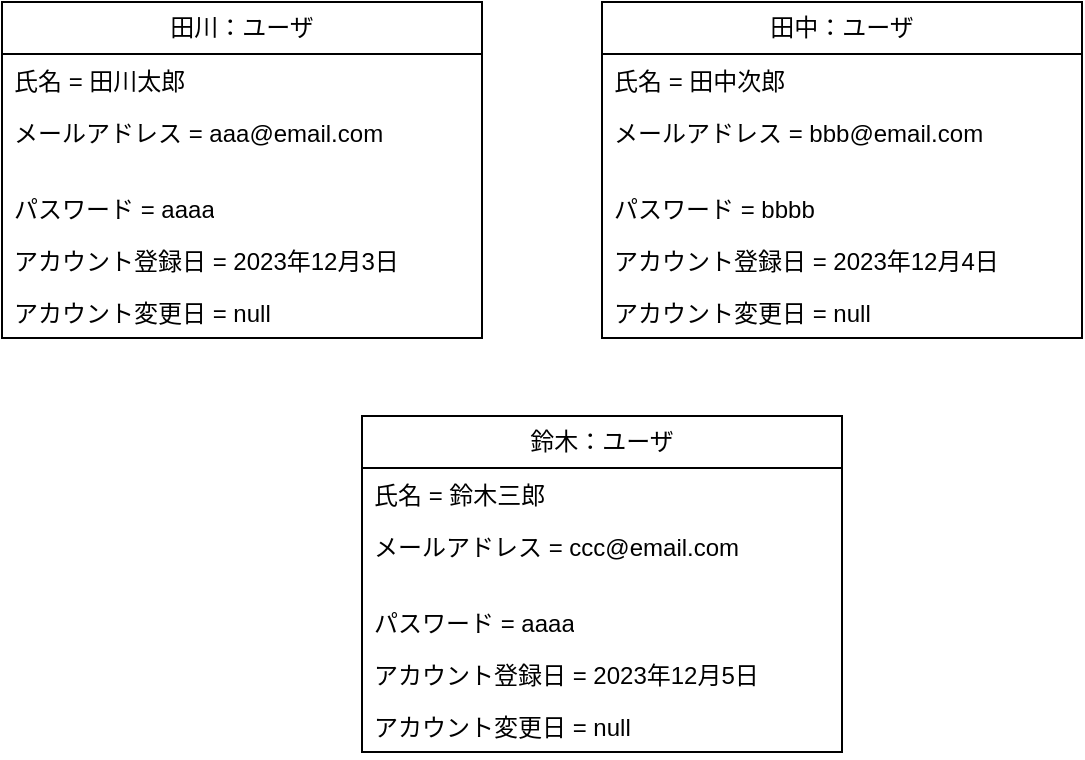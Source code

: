 <mxfile version="22.1.8" type="device">
  <diagram name="ページ1" id="wYteNd11I8fslRHO8LuR">
    <mxGraphModel dx="574" dy="605" grid="1" gridSize="10" guides="1" tooltips="1" connect="1" arrows="1" fold="1" page="1" pageScale="1" pageWidth="827" pageHeight="1169" math="0" shadow="0">
      <root>
        <mxCell id="0" />
        <mxCell id="1" parent="0" />
        <mxCell id="C9aiMwl0Fl2I6ba4I4ei-2" value="田川：ユーザ" style="swimlane;fontStyle=0;childLayout=stackLayout;horizontal=1;startSize=26;fillColor=none;horizontalStack=0;resizeParent=1;resizeParentMax=0;resizeLast=0;collapsible=1;marginBottom=0;whiteSpace=wrap;html=1;" parent="1" vertex="1">
          <mxGeometry x="100" y="210" width="240" height="168" as="geometry" />
        </mxCell>
        <mxCell id="C9aiMwl0Fl2I6ba4I4ei-3" value="氏名 = 田川太郎" style="text;strokeColor=none;fillColor=none;align=left;verticalAlign=top;spacingLeft=4;spacingRight=4;overflow=hidden;rotatable=0;points=[[0,0.5],[1,0.5]];portConstraint=eastwest;whiteSpace=wrap;html=1;" parent="C9aiMwl0Fl2I6ba4I4ei-2" vertex="1">
          <mxGeometry y="26" width="240" height="26" as="geometry" />
        </mxCell>
        <mxCell id="C9aiMwl0Fl2I6ba4I4ei-4" value="メールアドレス = aaa@email.com" style="text;strokeColor=none;fillColor=none;align=left;verticalAlign=top;spacingLeft=4;spacingRight=4;overflow=hidden;rotatable=0;points=[[0,0.5],[1,0.5]];portConstraint=eastwest;whiteSpace=wrap;html=1;" parent="C9aiMwl0Fl2I6ba4I4ei-2" vertex="1">
          <mxGeometry y="52" width="240" height="38" as="geometry" />
        </mxCell>
        <mxCell id="C9aiMwl0Fl2I6ba4I4ei-5" value="パスワード = aaaa" style="text;strokeColor=none;fillColor=none;align=left;verticalAlign=top;spacingLeft=4;spacingRight=4;overflow=hidden;rotatable=0;points=[[0,0.5],[1,0.5]];portConstraint=eastwest;whiteSpace=wrap;html=1;" parent="C9aiMwl0Fl2I6ba4I4ei-2" vertex="1">
          <mxGeometry y="90" width="240" height="26" as="geometry" />
        </mxCell>
        <mxCell id="gazjyd7nnKEfQ12MyPXZ-7" value="アカウント登録日 = 2023年12月3日" style="text;strokeColor=none;fillColor=none;align=left;verticalAlign=top;spacingLeft=4;spacingRight=4;overflow=hidden;rotatable=0;points=[[0,0.5],[1,0.5]];portConstraint=eastwest;whiteSpace=wrap;html=1;" vertex="1" parent="C9aiMwl0Fl2I6ba4I4ei-2">
          <mxGeometry y="116" width="240" height="26" as="geometry" />
        </mxCell>
        <mxCell id="gazjyd7nnKEfQ12MyPXZ-8" value="アカウント変更日 = null" style="text;strokeColor=none;fillColor=none;align=left;verticalAlign=top;spacingLeft=4;spacingRight=4;overflow=hidden;rotatable=0;points=[[0,0.5],[1,0.5]];portConstraint=eastwest;whiteSpace=wrap;html=1;" vertex="1" parent="C9aiMwl0Fl2I6ba4I4ei-2">
          <mxGeometry y="142" width="240" height="26" as="geometry" />
        </mxCell>
        <mxCell id="C9aiMwl0Fl2I6ba4I4ei-6" value="田中：ユーザ" style="swimlane;fontStyle=0;childLayout=stackLayout;horizontal=1;startSize=26;fillColor=none;horizontalStack=0;resizeParent=1;resizeParentMax=0;resizeLast=0;collapsible=1;marginBottom=0;whiteSpace=wrap;html=1;" parent="1" vertex="1">
          <mxGeometry x="400" y="210" width="240" height="168" as="geometry" />
        </mxCell>
        <mxCell id="C9aiMwl0Fl2I6ba4I4ei-7" value="氏名 = 田中次郎" style="text;strokeColor=none;fillColor=none;align=left;verticalAlign=top;spacingLeft=4;spacingRight=4;overflow=hidden;rotatable=0;points=[[0,0.5],[1,0.5]];portConstraint=eastwest;whiteSpace=wrap;html=1;" parent="C9aiMwl0Fl2I6ba4I4ei-6" vertex="1">
          <mxGeometry y="26" width="240" height="26" as="geometry" />
        </mxCell>
        <mxCell id="C9aiMwl0Fl2I6ba4I4ei-8" value="メールアドレス = bbb@email.com" style="text;strokeColor=none;fillColor=none;align=left;verticalAlign=top;spacingLeft=4;spacingRight=4;overflow=hidden;rotatable=0;points=[[0,0.5],[1,0.5]];portConstraint=eastwest;whiteSpace=wrap;html=1;" parent="C9aiMwl0Fl2I6ba4I4ei-6" vertex="1">
          <mxGeometry y="52" width="240" height="38" as="geometry" />
        </mxCell>
        <mxCell id="C9aiMwl0Fl2I6ba4I4ei-9" value="パスワード = bbbb" style="text;strokeColor=none;fillColor=none;align=left;verticalAlign=top;spacingLeft=4;spacingRight=4;overflow=hidden;rotatable=0;points=[[0,0.5],[1,0.5]];portConstraint=eastwest;whiteSpace=wrap;html=1;" parent="C9aiMwl0Fl2I6ba4I4ei-6" vertex="1">
          <mxGeometry y="90" width="240" height="26" as="geometry" />
        </mxCell>
        <mxCell id="gazjyd7nnKEfQ12MyPXZ-3" value="アカウント登録日 = 2023年12月4日" style="text;strokeColor=none;fillColor=none;align=left;verticalAlign=top;spacingLeft=4;spacingRight=4;overflow=hidden;rotatable=0;points=[[0,0.5],[1,0.5]];portConstraint=eastwest;whiteSpace=wrap;html=1;" vertex="1" parent="C9aiMwl0Fl2I6ba4I4ei-6">
          <mxGeometry y="116" width="240" height="26" as="geometry" />
        </mxCell>
        <mxCell id="gazjyd7nnKEfQ12MyPXZ-4" value="アカウント変更日 = null" style="text;strokeColor=none;fillColor=none;align=left;verticalAlign=top;spacingLeft=4;spacingRight=4;overflow=hidden;rotatable=0;points=[[0,0.5],[1,0.5]];portConstraint=eastwest;whiteSpace=wrap;html=1;" vertex="1" parent="C9aiMwl0Fl2I6ba4I4ei-6">
          <mxGeometry y="142" width="240" height="26" as="geometry" />
        </mxCell>
        <mxCell id="C9aiMwl0Fl2I6ba4I4ei-10" value="鈴木：ユーザ" style="swimlane;fontStyle=0;childLayout=stackLayout;horizontal=1;startSize=26;fillColor=none;horizontalStack=0;resizeParent=1;resizeParentMax=0;resizeLast=0;collapsible=1;marginBottom=0;whiteSpace=wrap;html=1;" parent="1" vertex="1">
          <mxGeometry x="280" y="417" width="240" height="168" as="geometry" />
        </mxCell>
        <mxCell id="C9aiMwl0Fl2I6ba4I4ei-11" value="氏名 = 鈴木三郎" style="text;strokeColor=none;fillColor=none;align=left;verticalAlign=top;spacingLeft=4;spacingRight=4;overflow=hidden;rotatable=0;points=[[0,0.5],[1,0.5]];portConstraint=eastwest;whiteSpace=wrap;html=1;" parent="C9aiMwl0Fl2I6ba4I4ei-10" vertex="1">
          <mxGeometry y="26" width="240" height="26" as="geometry" />
        </mxCell>
        <mxCell id="C9aiMwl0Fl2I6ba4I4ei-12" value="メールアドレス = ccc@email.com" style="text;strokeColor=none;fillColor=none;align=left;verticalAlign=top;spacingLeft=4;spacingRight=4;overflow=hidden;rotatable=0;points=[[0,0.5],[1,0.5]];portConstraint=eastwest;whiteSpace=wrap;html=1;" parent="C9aiMwl0Fl2I6ba4I4ei-10" vertex="1">
          <mxGeometry y="52" width="240" height="38" as="geometry" />
        </mxCell>
        <mxCell id="C9aiMwl0Fl2I6ba4I4ei-13" value="パスワード = aaaa" style="text;strokeColor=none;fillColor=none;align=left;verticalAlign=top;spacingLeft=4;spacingRight=4;overflow=hidden;rotatable=0;points=[[0,0.5],[1,0.5]];portConstraint=eastwest;whiteSpace=wrap;html=1;" parent="C9aiMwl0Fl2I6ba4I4ei-10" vertex="1">
          <mxGeometry y="90" width="240" height="26" as="geometry" />
        </mxCell>
        <mxCell id="gazjyd7nnKEfQ12MyPXZ-1" value="アカウント登録日 = 2023年12月5日" style="text;strokeColor=none;fillColor=none;align=left;verticalAlign=top;spacingLeft=4;spacingRight=4;overflow=hidden;rotatable=0;points=[[0,0.5],[1,0.5]];portConstraint=eastwest;whiteSpace=wrap;html=1;" vertex="1" parent="C9aiMwl0Fl2I6ba4I4ei-10">
          <mxGeometry y="116" width="240" height="26" as="geometry" />
        </mxCell>
        <mxCell id="gazjyd7nnKEfQ12MyPXZ-2" value="アカウント変更日 = null" style="text;strokeColor=none;fillColor=none;align=left;verticalAlign=top;spacingLeft=4;spacingRight=4;overflow=hidden;rotatable=0;points=[[0,0.5],[1,0.5]];portConstraint=eastwest;whiteSpace=wrap;html=1;" vertex="1" parent="C9aiMwl0Fl2I6ba4I4ei-10">
          <mxGeometry y="142" width="240" height="26" as="geometry" />
        </mxCell>
      </root>
    </mxGraphModel>
  </diagram>
</mxfile>
